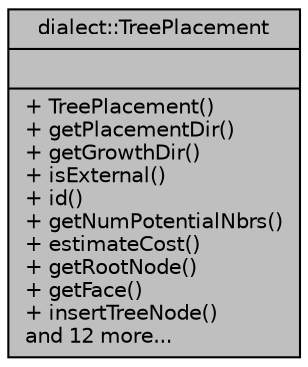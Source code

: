 digraph "dialect::TreePlacement"
{
  edge [fontname="Helvetica",fontsize="10",labelfontname="Helvetica",labelfontsize="10"];
  node [fontname="Helvetica",fontsize="10",shape=record];
  Node1 [label="{dialect::TreePlacement\n||+ TreePlacement()\l+ getPlacementDir()\l+ getGrowthDir()\l+ isExternal()\l+ id()\l+ getNumPotentialNbrs()\l+ estimateCost()\l+ getRootNode()\l+ getFace()\l+ insertTreeNode()\land 12 more...\l}",height=0.2,width=0.4,color="black", fillcolor="grey75", style="filled", fontcolor="black"];
}
